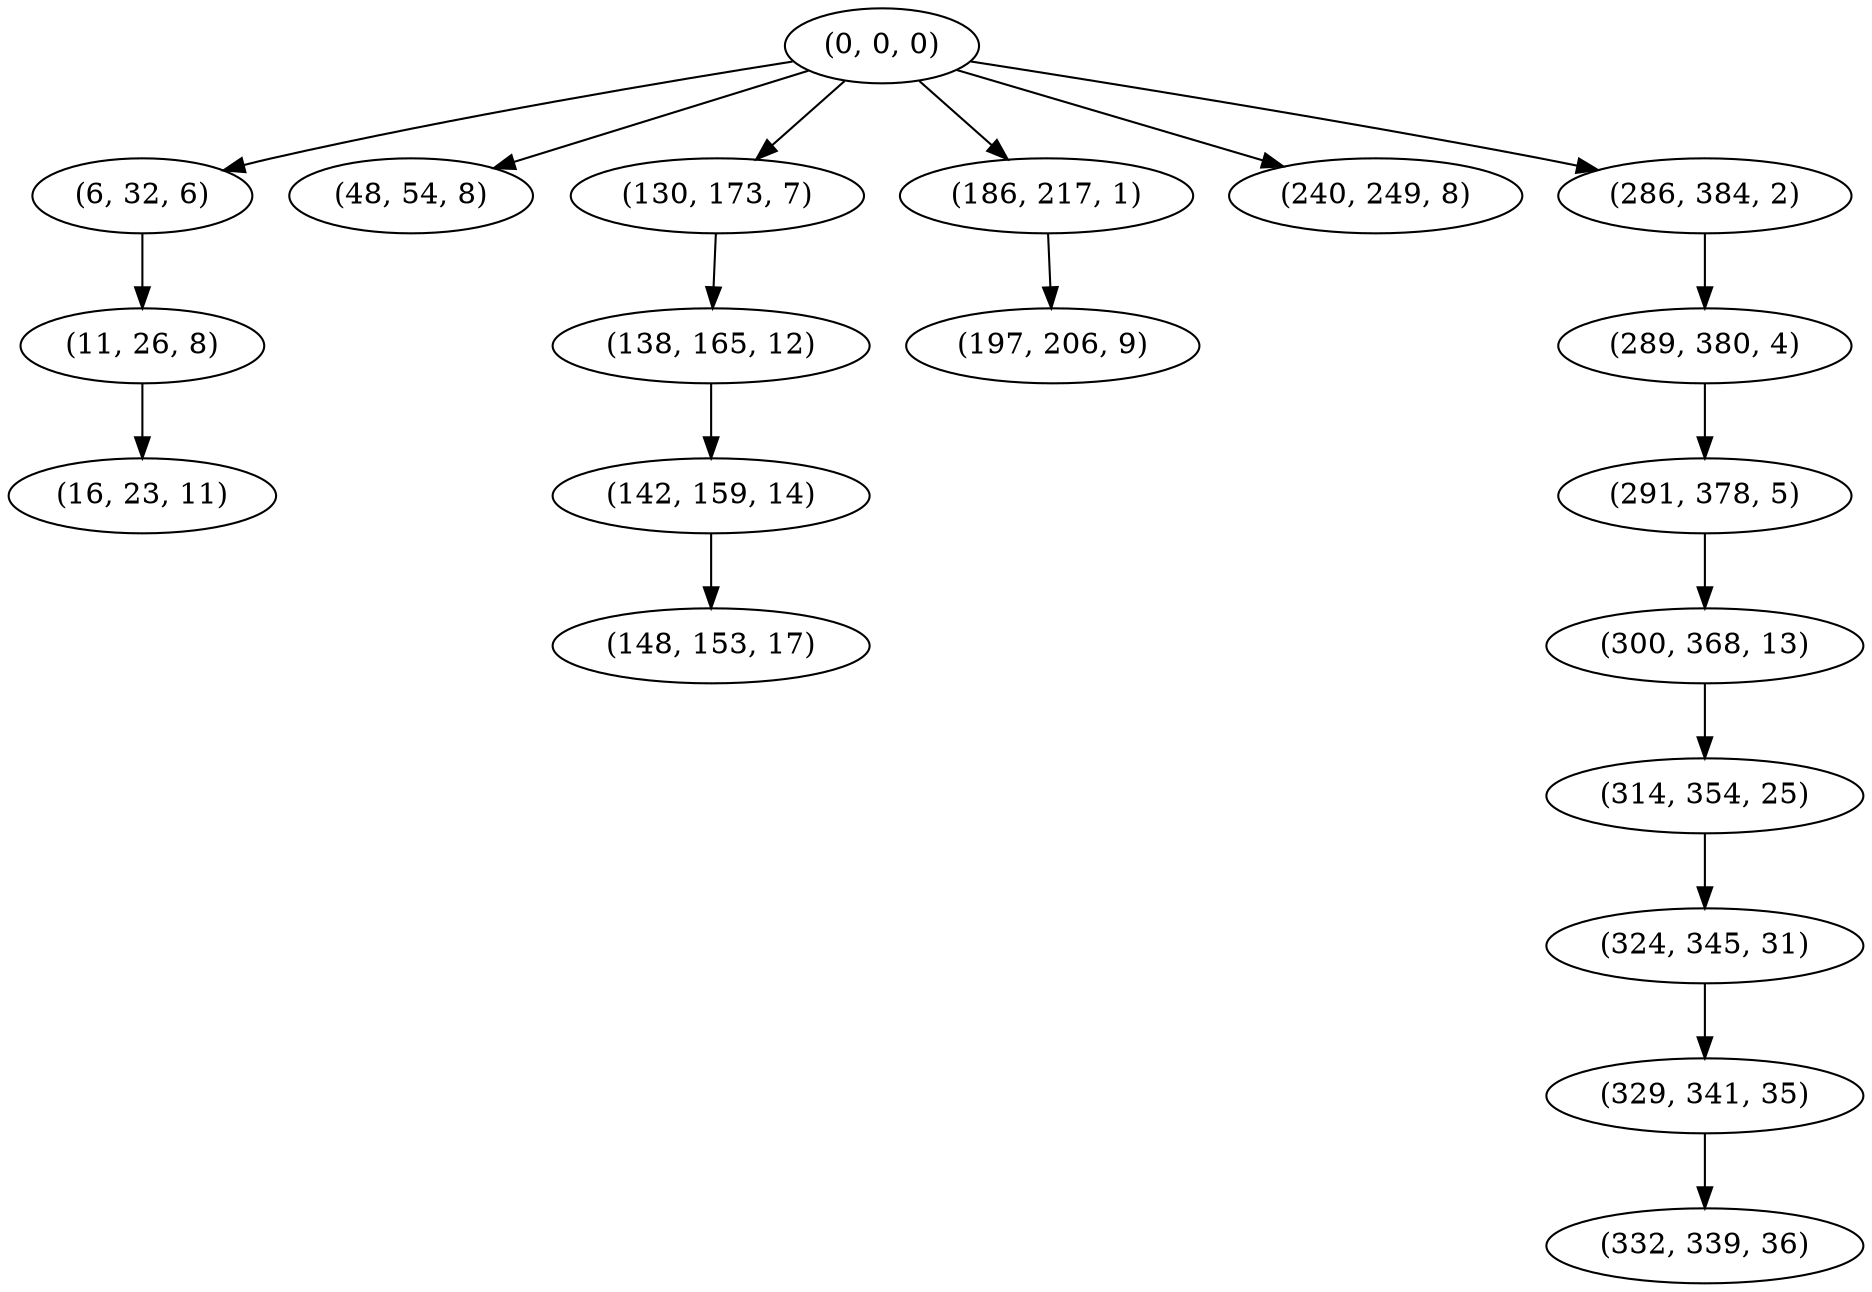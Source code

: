 digraph tree {
    "(0, 0, 0)";
    "(6, 32, 6)";
    "(11, 26, 8)";
    "(16, 23, 11)";
    "(48, 54, 8)";
    "(130, 173, 7)";
    "(138, 165, 12)";
    "(142, 159, 14)";
    "(148, 153, 17)";
    "(186, 217, 1)";
    "(197, 206, 9)";
    "(240, 249, 8)";
    "(286, 384, 2)";
    "(289, 380, 4)";
    "(291, 378, 5)";
    "(300, 368, 13)";
    "(314, 354, 25)";
    "(324, 345, 31)";
    "(329, 341, 35)";
    "(332, 339, 36)";
    "(0, 0, 0)" -> "(6, 32, 6)";
    "(0, 0, 0)" -> "(48, 54, 8)";
    "(0, 0, 0)" -> "(130, 173, 7)";
    "(0, 0, 0)" -> "(186, 217, 1)";
    "(0, 0, 0)" -> "(240, 249, 8)";
    "(0, 0, 0)" -> "(286, 384, 2)";
    "(6, 32, 6)" -> "(11, 26, 8)";
    "(11, 26, 8)" -> "(16, 23, 11)";
    "(130, 173, 7)" -> "(138, 165, 12)";
    "(138, 165, 12)" -> "(142, 159, 14)";
    "(142, 159, 14)" -> "(148, 153, 17)";
    "(186, 217, 1)" -> "(197, 206, 9)";
    "(286, 384, 2)" -> "(289, 380, 4)";
    "(289, 380, 4)" -> "(291, 378, 5)";
    "(291, 378, 5)" -> "(300, 368, 13)";
    "(300, 368, 13)" -> "(314, 354, 25)";
    "(314, 354, 25)" -> "(324, 345, 31)";
    "(324, 345, 31)" -> "(329, 341, 35)";
    "(329, 341, 35)" -> "(332, 339, 36)";
}
